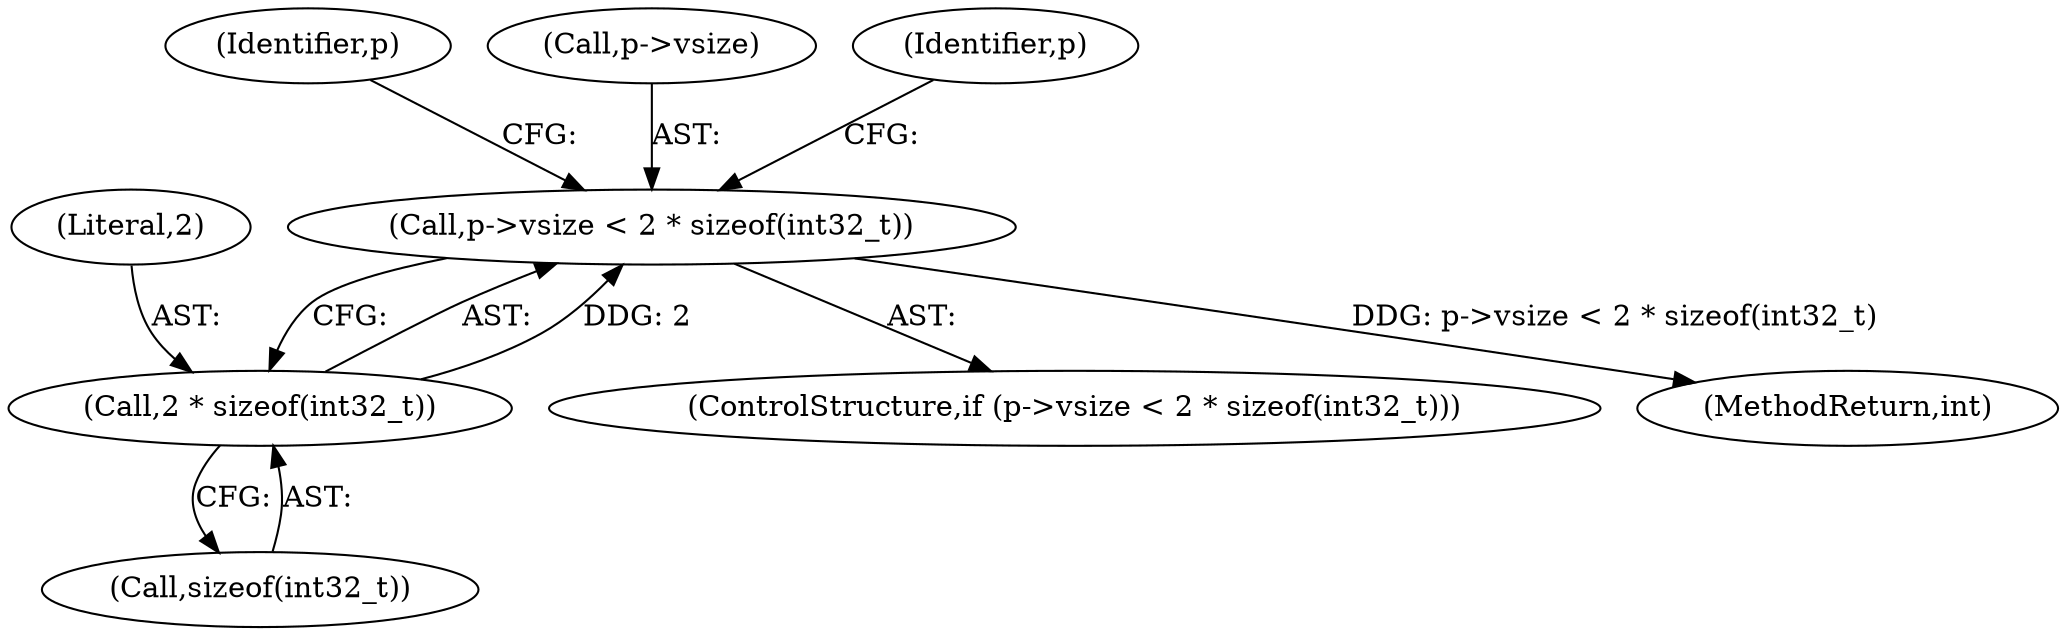 digraph "0_Android_d72ea85c78a1a68bf99fd5804ad9784b4102fe57@API" {
"1000215" [label="(Call,p->vsize < 2 * sizeof(int32_t))"];
"1000219" [label="(Call,2 * sizeof(int32_t))"];
"1000219" [label="(Call,2 * sizeof(int32_t))"];
"1000231" [label="(Identifier,p)"];
"1000221" [label="(Call,sizeof(int32_t))"];
"1000214" [label="(ControlStructure,if (p->vsize < 2 * sizeof(int32_t)))"];
"1000215" [label="(Call,p->vsize < 2 * sizeof(int32_t))"];
"1000216" [label="(Call,p->vsize)"];
"1000220" [label="(Literal,2)"];
"1000225" [label="(Identifier,p)"];
"1000651" [label="(MethodReturn,int)"];
"1000215" -> "1000214"  [label="AST: "];
"1000215" -> "1000219"  [label="CFG: "];
"1000216" -> "1000215"  [label="AST: "];
"1000219" -> "1000215"  [label="AST: "];
"1000225" -> "1000215"  [label="CFG: "];
"1000231" -> "1000215"  [label="CFG: "];
"1000215" -> "1000651"  [label="DDG: p->vsize < 2 * sizeof(int32_t)"];
"1000219" -> "1000215"  [label="DDG: 2"];
"1000219" -> "1000221"  [label="CFG: "];
"1000220" -> "1000219"  [label="AST: "];
"1000221" -> "1000219"  [label="AST: "];
}
